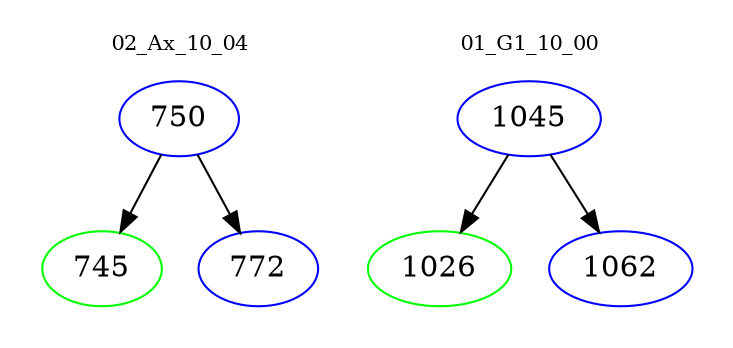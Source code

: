 digraph{
subgraph cluster_0 {
color = white
label = "02_Ax_10_04";
fontsize=10;
T0_750 [label="750", color="blue"]
T0_750 -> T0_745 [color="black"]
T0_745 [label="745", color="green"]
T0_750 -> T0_772 [color="black"]
T0_772 [label="772", color="blue"]
}
subgraph cluster_1 {
color = white
label = "01_G1_10_00";
fontsize=10;
T1_1045 [label="1045", color="blue"]
T1_1045 -> T1_1026 [color="black"]
T1_1026 [label="1026", color="green"]
T1_1045 -> T1_1062 [color="black"]
T1_1062 [label="1062", color="blue"]
}
}
